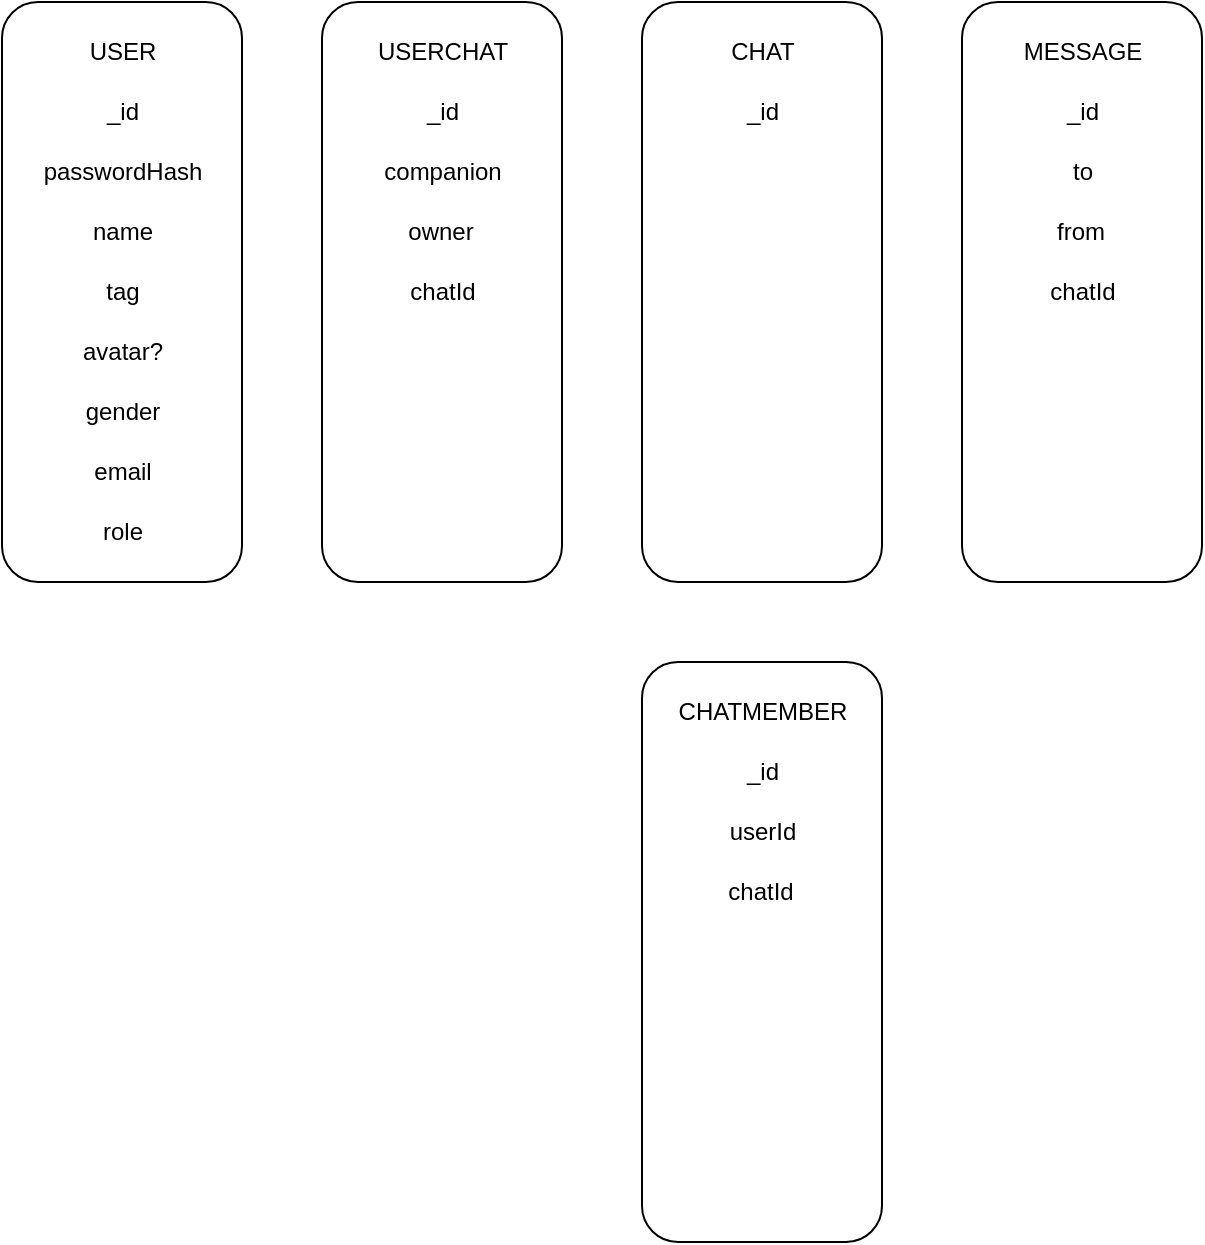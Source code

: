<mxfile version="20.2.3" type="github">
  <diagram id="2a3D6kwvJbe1nJRh4zjP" name="Страница 1">
    <mxGraphModel dx="865" dy="456" grid="1" gridSize="10" guides="1" tooltips="1" connect="1" arrows="1" fold="1" page="1" pageScale="1" pageWidth="827" pageHeight="1169" math="0" shadow="0">
      <root>
        <mxCell id="0" />
        <mxCell id="1" parent="0" />
        <mxCell id="9WMOxEt9ZVvCPJadMPms-1" value="" style="rounded=1;whiteSpace=wrap;html=1;" vertex="1" parent="1">
          <mxGeometry x="170" y="120" width="120" height="290" as="geometry" />
        </mxCell>
        <mxCell id="9WMOxEt9ZVvCPJadMPms-3" value="USER" style="text;html=1;align=center;verticalAlign=middle;resizable=0;points=[];autosize=1;strokeColor=none;fillColor=none;" vertex="1" parent="1">
          <mxGeometry x="200" y="130" width="60" height="30" as="geometry" />
        </mxCell>
        <mxCell id="9WMOxEt9ZVvCPJadMPms-4" value="_id" style="text;html=1;align=center;verticalAlign=middle;resizable=0;points=[];autosize=1;strokeColor=none;fillColor=none;" vertex="1" parent="1">
          <mxGeometry x="210" y="160" width="40" height="30" as="geometry" />
        </mxCell>
        <mxCell id="9WMOxEt9ZVvCPJadMPms-5" value="passwordHash" style="text;html=1;align=center;verticalAlign=middle;resizable=0;points=[];autosize=1;strokeColor=none;fillColor=none;" vertex="1" parent="1">
          <mxGeometry x="180" y="190" width="100" height="30" as="geometry" />
        </mxCell>
        <mxCell id="9WMOxEt9ZVvCPJadMPms-6" value="name" style="text;html=1;align=center;verticalAlign=middle;resizable=0;points=[];autosize=1;strokeColor=none;fillColor=none;" vertex="1" parent="1">
          <mxGeometry x="205" y="220" width="50" height="30" as="geometry" />
        </mxCell>
        <mxCell id="9WMOxEt9ZVvCPJadMPms-7" value="tag" style="text;html=1;align=center;verticalAlign=middle;resizable=0;points=[];autosize=1;strokeColor=none;fillColor=none;" vertex="1" parent="1">
          <mxGeometry x="210" y="250" width="40" height="30" as="geometry" />
        </mxCell>
        <mxCell id="9WMOxEt9ZVvCPJadMPms-8" value="avatar?" style="text;html=1;align=center;verticalAlign=middle;resizable=0;points=[];autosize=1;strokeColor=none;fillColor=none;" vertex="1" parent="1">
          <mxGeometry x="200" y="280" width="60" height="30" as="geometry" />
        </mxCell>
        <mxCell id="9WMOxEt9ZVvCPJadMPms-9" value="gender" style="text;html=1;align=center;verticalAlign=middle;resizable=0;points=[];autosize=1;strokeColor=none;fillColor=none;" vertex="1" parent="1">
          <mxGeometry x="200" y="310" width="60" height="30" as="geometry" />
        </mxCell>
        <mxCell id="9WMOxEt9ZVvCPJadMPms-10" value="email" style="text;html=1;align=center;verticalAlign=middle;resizable=0;points=[];autosize=1;strokeColor=none;fillColor=none;" vertex="1" parent="1">
          <mxGeometry x="205" y="340" width="50" height="30" as="geometry" />
        </mxCell>
        <mxCell id="9WMOxEt9ZVvCPJadMPms-11" value="role" style="text;html=1;align=center;verticalAlign=middle;resizable=0;points=[];autosize=1;strokeColor=none;fillColor=none;" vertex="1" parent="1">
          <mxGeometry x="210" y="370" width="40" height="30" as="geometry" />
        </mxCell>
        <mxCell id="9WMOxEt9ZVvCPJadMPms-12" value="" style="rounded=1;whiteSpace=wrap;html=1;" vertex="1" parent="1">
          <mxGeometry x="490" y="120" width="120" height="290" as="geometry" />
        </mxCell>
        <mxCell id="9WMOxEt9ZVvCPJadMPms-13" value="CHAT" style="text;html=1;align=center;verticalAlign=middle;resizable=0;points=[];autosize=1;strokeColor=none;fillColor=none;" vertex="1" parent="1">
          <mxGeometry x="520" y="130" width="60" height="30" as="geometry" />
        </mxCell>
        <mxCell id="9WMOxEt9ZVvCPJadMPms-14" value="_id" style="text;html=1;align=center;verticalAlign=middle;resizable=0;points=[];autosize=1;strokeColor=none;fillColor=none;" vertex="1" parent="1">
          <mxGeometry x="530" y="160" width="40" height="30" as="geometry" />
        </mxCell>
        <mxCell id="9WMOxEt9ZVvCPJadMPms-22" value="" style="rounded=1;whiteSpace=wrap;html=1;" vertex="1" parent="1">
          <mxGeometry x="330" y="120" width="120" height="290" as="geometry" />
        </mxCell>
        <mxCell id="9WMOxEt9ZVvCPJadMPms-23" value="USERCHAT" style="text;html=1;align=center;verticalAlign=middle;resizable=0;points=[];autosize=1;strokeColor=none;fillColor=none;" vertex="1" parent="1">
          <mxGeometry x="345" y="130" width="90" height="30" as="geometry" />
        </mxCell>
        <mxCell id="9WMOxEt9ZVvCPJadMPms-24" value="_id" style="text;html=1;align=center;verticalAlign=middle;resizable=0;points=[];autosize=1;strokeColor=none;fillColor=none;" vertex="1" parent="1">
          <mxGeometry x="370" y="160" width="40" height="30" as="geometry" />
        </mxCell>
        <mxCell id="9WMOxEt9ZVvCPJadMPms-26" value="companion" style="text;html=1;align=center;verticalAlign=middle;resizable=0;points=[];autosize=1;strokeColor=none;fillColor=none;" vertex="1" parent="1">
          <mxGeometry x="350" y="190" width="80" height="30" as="geometry" />
        </mxCell>
        <mxCell id="9WMOxEt9ZVvCPJadMPms-27" value="owner" style="text;html=1;align=center;verticalAlign=middle;resizable=0;points=[];autosize=1;strokeColor=none;fillColor=none;" vertex="1" parent="1">
          <mxGeometry x="359" y="220" width="60" height="30" as="geometry" />
        </mxCell>
        <mxCell id="9WMOxEt9ZVvCPJadMPms-32" value="chatId" style="text;html=1;align=center;verticalAlign=middle;resizable=0;points=[];autosize=1;strokeColor=none;fillColor=none;" vertex="1" parent="1">
          <mxGeometry x="360" y="250" width="60" height="30" as="geometry" />
        </mxCell>
        <mxCell id="9WMOxEt9ZVvCPJadMPms-36" value="" style="rounded=1;whiteSpace=wrap;html=1;" vertex="1" parent="1">
          <mxGeometry x="650" y="120" width="120" height="290" as="geometry" />
        </mxCell>
        <mxCell id="9WMOxEt9ZVvCPJadMPms-37" value="MESSAGE" style="text;html=1;align=center;verticalAlign=middle;resizable=0;points=[];autosize=1;strokeColor=none;fillColor=none;" vertex="1" parent="1">
          <mxGeometry x="670" y="130" width="80" height="30" as="geometry" />
        </mxCell>
        <mxCell id="9WMOxEt9ZVvCPJadMPms-38" value="_id" style="text;html=1;align=center;verticalAlign=middle;resizable=0;points=[];autosize=1;strokeColor=none;fillColor=none;" vertex="1" parent="1">
          <mxGeometry x="690" y="160" width="40" height="30" as="geometry" />
        </mxCell>
        <mxCell id="9WMOxEt9ZVvCPJadMPms-39" value="to" style="text;html=1;align=center;verticalAlign=middle;resizable=0;points=[];autosize=1;strokeColor=none;fillColor=none;" vertex="1" parent="1">
          <mxGeometry x="695" y="190" width="30" height="30" as="geometry" />
        </mxCell>
        <mxCell id="9WMOxEt9ZVvCPJadMPms-40" value="from" style="text;html=1;align=center;verticalAlign=middle;resizable=0;points=[];autosize=1;strokeColor=none;fillColor=none;" vertex="1" parent="1">
          <mxGeometry x="684" y="220" width="50" height="30" as="geometry" />
        </mxCell>
        <mxCell id="9WMOxEt9ZVvCPJadMPms-41" value="chatId" style="text;html=1;align=center;verticalAlign=middle;resizable=0;points=[];autosize=1;strokeColor=none;fillColor=none;" vertex="1" parent="1">
          <mxGeometry x="680" y="250" width="60" height="30" as="geometry" />
        </mxCell>
        <mxCell id="9WMOxEt9ZVvCPJadMPms-42" value="" style="rounded=1;whiteSpace=wrap;html=1;" vertex="1" parent="1">
          <mxGeometry x="490" y="450" width="120" height="290" as="geometry" />
        </mxCell>
        <mxCell id="9WMOxEt9ZVvCPJadMPms-43" value="CHATMEMBER" style="text;html=1;align=center;verticalAlign=middle;resizable=0;points=[];autosize=1;strokeColor=none;fillColor=none;" vertex="1" parent="1">
          <mxGeometry x="495" y="460" width="110" height="30" as="geometry" />
        </mxCell>
        <mxCell id="9WMOxEt9ZVvCPJadMPms-44" value="_id" style="text;html=1;align=center;verticalAlign=middle;resizable=0;points=[];autosize=1;strokeColor=none;fillColor=none;" vertex="1" parent="1">
          <mxGeometry x="530" y="490" width="40" height="30" as="geometry" />
        </mxCell>
        <mxCell id="9WMOxEt9ZVvCPJadMPms-45" value="userId" style="text;html=1;align=center;verticalAlign=middle;resizable=0;points=[];autosize=1;strokeColor=none;fillColor=none;" vertex="1" parent="1">
          <mxGeometry x="520" y="520" width="60" height="30" as="geometry" />
        </mxCell>
        <mxCell id="9WMOxEt9ZVvCPJadMPms-46" value="chatId" style="text;html=1;align=center;verticalAlign=middle;resizable=0;points=[];autosize=1;strokeColor=none;fillColor=none;" vertex="1" parent="1">
          <mxGeometry x="519" y="550" width="60" height="30" as="geometry" />
        </mxCell>
      </root>
    </mxGraphModel>
  </diagram>
</mxfile>
